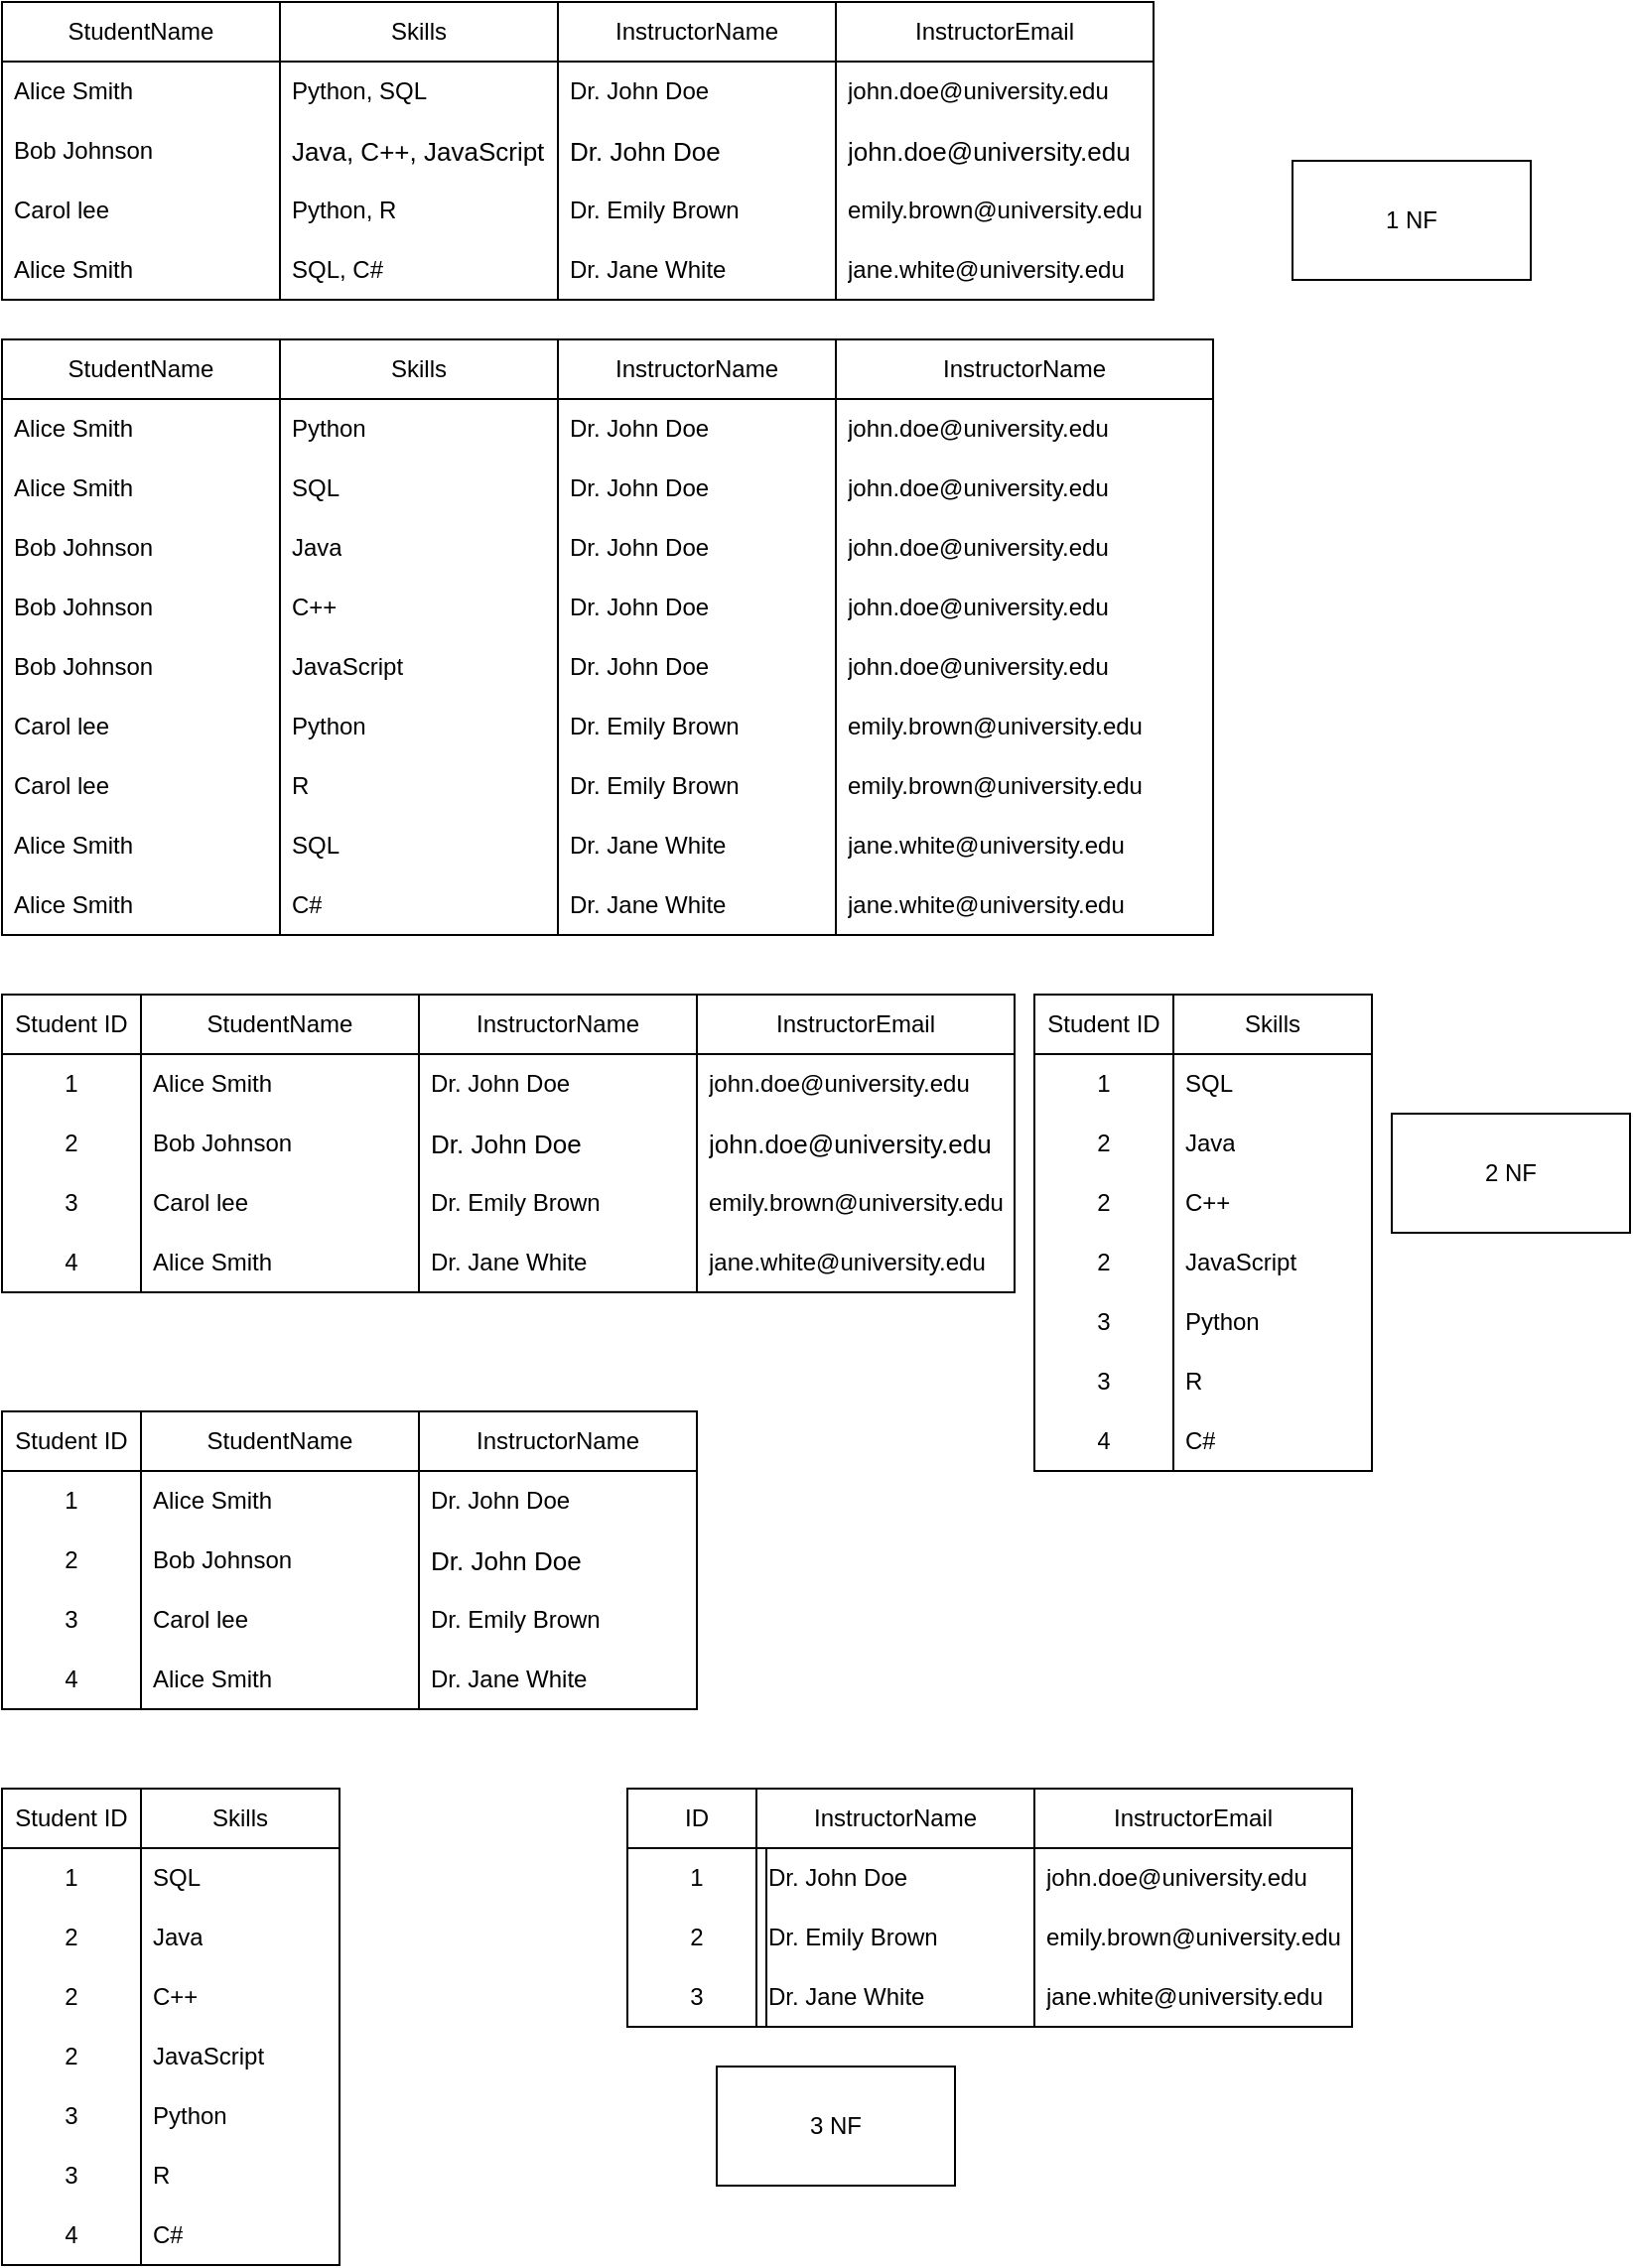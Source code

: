 <mxfile version="24.8.3">
  <diagram name="Halaman-1" id="iZ9vomtsNz8VRYTtoz-k">
    <mxGraphModel dx="1165" dy="675" grid="1" gridSize="10" guides="1" tooltips="1" connect="1" arrows="1" fold="1" page="1" pageScale="1" pageWidth="827" pageHeight="1169" math="0" shadow="0">
      <root>
        <mxCell id="0" />
        <mxCell id="1" parent="0" />
        <mxCell id="E6UdrVX9xNhmBA6wX-GN-4" value="StudentName" style="swimlane;fontStyle=0;childLayout=stackLayout;horizontal=1;startSize=30;horizontalStack=0;resizeParent=1;resizeParentMax=0;resizeLast=0;collapsible=1;marginBottom=0;whiteSpace=wrap;html=1;" parent="1" vertex="1">
          <mxGeometry width="140" height="150" as="geometry" />
        </mxCell>
        <mxCell id="E6UdrVX9xNhmBA6wX-GN-5" value="Alice Smith" style="text;strokeColor=none;fillColor=none;align=left;verticalAlign=middle;spacingLeft=4;spacingRight=4;overflow=hidden;points=[[0,0.5],[1,0.5]];portConstraint=eastwest;rotatable=0;whiteSpace=wrap;html=1;" parent="E6UdrVX9xNhmBA6wX-GN-4" vertex="1">
          <mxGeometry y="30" width="140" height="30" as="geometry" />
        </mxCell>
        <mxCell id="E6UdrVX9xNhmBA6wX-GN-6" value="Bob Johnson&amp;nbsp;" style="text;strokeColor=none;fillColor=none;align=left;verticalAlign=middle;spacingLeft=4;spacingRight=4;overflow=hidden;points=[[0,0.5],[1,0.5]];portConstraint=eastwest;rotatable=0;whiteSpace=wrap;html=1;" parent="E6UdrVX9xNhmBA6wX-GN-4" vertex="1">
          <mxGeometry y="60" width="140" height="30" as="geometry" />
        </mxCell>
        <mxCell id="E6UdrVX9xNhmBA6wX-GN-7" value="Carol lee" style="text;strokeColor=none;fillColor=none;align=left;verticalAlign=middle;spacingLeft=4;spacingRight=4;overflow=hidden;points=[[0,0.5],[1,0.5]];portConstraint=eastwest;rotatable=0;whiteSpace=wrap;html=1;" parent="E6UdrVX9xNhmBA6wX-GN-4" vertex="1">
          <mxGeometry y="90" width="140" height="30" as="geometry" />
        </mxCell>
        <mxCell id="E6UdrVX9xNhmBA6wX-GN-8" value="Alice Smith" style="text;strokeColor=none;fillColor=none;align=left;verticalAlign=middle;spacingLeft=4;spacingRight=4;overflow=hidden;points=[[0,0.5],[1,0.5]];portConstraint=eastwest;rotatable=0;whiteSpace=wrap;html=1;" parent="E6UdrVX9xNhmBA6wX-GN-4" vertex="1">
          <mxGeometry y="120" width="140" height="30" as="geometry" />
        </mxCell>
        <mxCell id="E6UdrVX9xNhmBA6wX-GN-9" value="Skills" style="swimlane;fontStyle=0;childLayout=stackLayout;horizontal=1;startSize=30;horizontalStack=0;resizeParent=1;resizeParentMax=0;resizeLast=0;collapsible=1;marginBottom=0;whiteSpace=wrap;html=1;" parent="1" vertex="1">
          <mxGeometry x="140" width="140" height="150" as="geometry" />
        </mxCell>
        <mxCell id="E6UdrVX9xNhmBA6wX-GN-10" value="Python, SQL" style="text;strokeColor=none;fillColor=none;align=left;verticalAlign=middle;spacingLeft=4;spacingRight=4;overflow=hidden;points=[[0,0.5],[1,0.5]];portConstraint=eastwest;rotatable=0;whiteSpace=wrap;html=1;" parent="E6UdrVX9xNhmBA6wX-GN-9" vertex="1">
          <mxGeometry y="30" width="140" height="30" as="geometry" />
        </mxCell>
        <mxCell id="E6UdrVX9xNhmBA6wX-GN-11" value="&lt;font face=&quot;Arial&quot;&gt;&lt;span style=&quot;font-size: 13px; white-space-collapse: preserve; background-color: rgb(255, 255, 255);&quot;&gt;Java, C++, JavaScript&lt;/span&gt;&lt;/font&gt;" style="text;strokeColor=none;fillColor=none;align=left;verticalAlign=middle;spacingLeft=4;spacingRight=4;overflow=hidden;points=[[0,0.5],[1,0.5]];portConstraint=eastwest;rotatable=0;whiteSpace=wrap;html=1;" parent="E6UdrVX9xNhmBA6wX-GN-9" vertex="1">
          <mxGeometry y="60" width="140" height="30" as="geometry" />
        </mxCell>
        <mxCell id="E6UdrVX9xNhmBA6wX-GN-12" value="Python, R" style="text;strokeColor=none;fillColor=none;align=left;verticalAlign=middle;spacingLeft=4;spacingRight=4;overflow=hidden;points=[[0,0.5],[1,0.5]];portConstraint=eastwest;rotatable=0;whiteSpace=wrap;html=1;" parent="E6UdrVX9xNhmBA6wX-GN-9" vertex="1">
          <mxGeometry y="90" width="140" height="30" as="geometry" />
        </mxCell>
        <mxCell id="E6UdrVX9xNhmBA6wX-GN-13" value="SQL, C#" style="text;strokeColor=none;fillColor=none;align=left;verticalAlign=middle;spacingLeft=4;spacingRight=4;overflow=hidden;points=[[0,0.5],[1,0.5]];portConstraint=eastwest;rotatable=0;whiteSpace=wrap;html=1;" parent="E6UdrVX9xNhmBA6wX-GN-9" vertex="1">
          <mxGeometry y="120" width="140" height="30" as="geometry" />
        </mxCell>
        <mxCell id="E6UdrVX9xNhmBA6wX-GN-14" value="InstructorName" style="swimlane;fontStyle=0;childLayout=stackLayout;horizontal=1;startSize=30;horizontalStack=0;resizeParent=1;resizeParentMax=0;resizeLast=0;collapsible=1;marginBottom=0;whiteSpace=wrap;html=1;" parent="1" vertex="1">
          <mxGeometry x="280" width="140" height="150" as="geometry" />
        </mxCell>
        <mxCell id="E6UdrVX9xNhmBA6wX-GN-15" value="Dr. John Doe" style="text;strokeColor=none;fillColor=none;align=left;verticalAlign=middle;spacingLeft=4;spacingRight=4;overflow=hidden;points=[[0,0.5],[1,0.5]];portConstraint=eastwest;rotatable=0;whiteSpace=wrap;html=1;" parent="E6UdrVX9xNhmBA6wX-GN-14" vertex="1">
          <mxGeometry y="30" width="140" height="30" as="geometry" />
        </mxCell>
        <mxCell id="E6UdrVX9xNhmBA6wX-GN-16" value="&lt;font face=&quot;Arial&quot;&gt;&lt;span style=&quot;font-size: 13px; white-space-collapse: preserve; background-color: rgb(255, 255, 255);&quot;&gt;Dr. John Doe&lt;/span&gt;&lt;/font&gt;" style="text;strokeColor=none;fillColor=none;align=left;verticalAlign=middle;spacingLeft=4;spacingRight=4;overflow=hidden;points=[[0,0.5],[1,0.5]];portConstraint=eastwest;rotatable=0;whiteSpace=wrap;html=1;" parent="E6UdrVX9xNhmBA6wX-GN-14" vertex="1">
          <mxGeometry y="60" width="140" height="30" as="geometry" />
        </mxCell>
        <mxCell id="E6UdrVX9xNhmBA6wX-GN-17" value="Dr. Emily Brown" style="text;strokeColor=none;fillColor=none;align=left;verticalAlign=middle;spacingLeft=4;spacingRight=4;overflow=hidden;points=[[0,0.5],[1,0.5]];portConstraint=eastwest;rotatable=0;whiteSpace=wrap;html=1;" parent="E6UdrVX9xNhmBA6wX-GN-14" vertex="1">
          <mxGeometry y="90" width="140" height="30" as="geometry" />
        </mxCell>
        <mxCell id="E6UdrVX9xNhmBA6wX-GN-18" value="Dr. Jane White" style="text;strokeColor=none;fillColor=none;align=left;verticalAlign=middle;spacingLeft=4;spacingRight=4;overflow=hidden;points=[[0,0.5],[1,0.5]];portConstraint=eastwest;rotatable=0;whiteSpace=wrap;html=1;" parent="E6UdrVX9xNhmBA6wX-GN-14" vertex="1">
          <mxGeometry y="120" width="140" height="30" as="geometry" />
        </mxCell>
        <mxCell id="E6UdrVX9xNhmBA6wX-GN-20" value="InstructorEmail" style="swimlane;fontStyle=0;childLayout=stackLayout;horizontal=1;startSize=30;horizontalStack=0;resizeParent=1;resizeParentMax=0;resizeLast=0;collapsible=1;marginBottom=0;whiteSpace=wrap;html=1;" parent="1" vertex="1">
          <mxGeometry x="420" width="160" height="150" as="geometry" />
        </mxCell>
        <mxCell id="E6UdrVX9xNhmBA6wX-GN-21" value="john.doe@university.edu" style="text;strokeColor=none;fillColor=none;align=left;verticalAlign=middle;spacingLeft=4;spacingRight=4;overflow=hidden;points=[[0,0.5],[1,0.5]];portConstraint=eastwest;rotatable=0;whiteSpace=wrap;html=1;" parent="E6UdrVX9xNhmBA6wX-GN-20" vertex="1">
          <mxGeometry y="30" width="160" height="30" as="geometry" />
        </mxCell>
        <mxCell id="E6UdrVX9xNhmBA6wX-GN-22" value="&lt;font face=&quot;Arial&quot;&gt;&lt;span style=&quot;font-size: 13px; white-space-collapse: preserve; background-color: rgb(255, 255, 255);&quot;&gt;john.doe@university.edu&lt;/span&gt;&lt;/font&gt;" style="text;strokeColor=none;fillColor=none;align=left;verticalAlign=middle;spacingLeft=4;spacingRight=4;overflow=hidden;points=[[0,0.5],[1,0.5]];portConstraint=eastwest;rotatable=0;whiteSpace=wrap;html=1;" parent="E6UdrVX9xNhmBA6wX-GN-20" vertex="1">
          <mxGeometry y="60" width="160" height="30" as="geometry" />
        </mxCell>
        <mxCell id="E6UdrVX9xNhmBA6wX-GN-23" value="emily.brown@university.edu" style="text;strokeColor=none;fillColor=none;align=left;verticalAlign=middle;spacingLeft=4;spacingRight=4;overflow=hidden;points=[[0,0.5],[1,0.5]];portConstraint=eastwest;rotatable=0;whiteSpace=wrap;html=1;" parent="E6UdrVX9xNhmBA6wX-GN-20" vertex="1">
          <mxGeometry y="90" width="160" height="30" as="geometry" />
        </mxCell>
        <mxCell id="E6UdrVX9xNhmBA6wX-GN-24" value="jane.white@university.edu" style="text;strokeColor=none;fillColor=none;align=left;verticalAlign=middle;spacingLeft=4;spacingRight=4;overflow=hidden;points=[[0,0.5],[1,0.5]];portConstraint=eastwest;rotatable=0;whiteSpace=wrap;html=1;" parent="E6UdrVX9xNhmBA6wX-GN-20" vertex="1">
          <mxGeometry y="120" width="160" height="30" as="geometry" />
        </mxCell>
        <mxCell id="E6UdrVX9xNhmBA6wX-GN-25" value="StudentName" style="swimlane;fontStyle=0;childLayout=stackLayout;horizontal=1;startSize=30;horizontalStack=0;resizeParent=1;resizeParentMax=0;resizeLast=0;collapsible=1;marginBottom=0;whiteSpace=wrap;html=1;" parent="1" vertex="1">
          <mxGeometry y="170" width="140" height="300" as="geometry" />
        </mxCell>
        <mxCell id="E6UdrVX9xNhmBA6wX-GN-26" value="Alice Smith" style="text;strokeColor=none;fillColor=none;align=left;verticalAlign=middle;spacingLeft=4;spacingRight=4;overflow=hidden;points=[[0,0.5],[1,0.5]];portConstraint=eastwest;rotatable=0;whiteSpace=wrap;html=1;" parent="E6UdrVX9xNhmBA6wX-GN-25" vertex="1">
          <mxGeometry y="30" width="140" height="30" as="geometry" />
        </mxCell>
        <mxCell id="E6UdrVX9xNhmBA6wX-GN-27" value="Alice Smith" style="text;strokeColor=none;fillColor=none;align=left;verticalAlign=middle;spacingLeft=4;spacingRight=4;overflow=hidden;points=[[0,0.5],[1,0.5]];portConstraint=eastwest;rotatable=0;whiteSpace=wrap;html=1;" parent="E6UdrVX9xNhmBA6wX-GN-25" vertex="1">
          <mxGeometry y="60" width="140" height="30" as="geometry" />
        </mxCell>
        <mxCell id="E6UdrVX9xNhmBA6wX-GN-28" value="Bob Johnson&amp;nbsp;" style="text;strokeColor=none;fillColor=none;align=left;verticalAlign=middle;spacingLeft=4;spacingRight=4;overflow=hidden;points=[[0,0.5],[1,0.5]];portConstraint=eastwest;rotatable=0;whiteSpace=wrap;html=1;" parent="E6UdrVX9xNhmBA6wX-GN-25" vertex="1">
          <mxGeometry y="90" width="140" height="30" as="geometry" />
        </mxCell>
        <mxCell id="E6UdrVX9xNhmBA6wX-GN-29" value="Bob Johnson&amp;nbsp;" style="text;strokeColor=none;fillColor=none;align=left;verticalAlign=middle;spacingLeft=4;spacingRight=4;overflow=hidden;points=[[0,0.5],[1,0.5]];portConstraint=eastwest;rotatable=0;whiteSpace=wrap;html=1;" parent="E6UdrVX9xNhmBA6wX-GN-25" vertex="1">
          <mxGeometry y="120" width="140" height="30" as="geometry" />
        </mxCell>
        <mxCell id="E6UdrVX9xNhmBA6wX-GN-48" value="Bob Johnson&amp;nbsp;" style="text;strokeColor=none;fillColor=none;align=left;verticalAlign=middle;spacingLeft=4;spacingRight=4;overflow=hidden;points=[[0,0.5],[1,0.5]];portConstraint=eastwest;rotatable=0;whiteSpace=wrap;html=1;" parent="E6UdrVX9xNhmBA6wX-GN-25" vertex="1">
          <mxGeometry y="150" width="140" height="30" as="geometry" />
        </mxCell>
        <mxCell id="E6UdrVX9xNhmBA6wX-GN-49" value="Carol lee" style="text;strokeColor=none;fillColor=none;align=left;verticalAlign=middle;spacingLeft=4;spacingRight=4;overflow=hidden;points=[[0,0.5],[1,0.5]];portConstraint=eastwest;rotatable=0;whiteSpace=wrap;html=1;" parent="E6UdrVX9xNhmBA6wX-GN-25" vertex="1">
          <mxGeometry y="180" width="140" height="30" as="geometry" />
        </mxCell>
        <mxCell id="E6UdrVX9xNhmBA6wX-GN-50" value="Carol lee" style="text;strokeColor=none;fillColor=none;align=left;verticalAlign=middle;spacingLeft=4;spacingRight=4;overflow=hidden;points=[[0,0.5],[1,0.5]];portConstraint=eastwest;rotatable=0;whiteSpace=wrap;html=1;" parent="E6UdrVX9xNhmBA6wX-GN-25" vertex="1">
          <mxGeometry y="210" width="140" height="30" as="geometry" />
        </mxCell>
        <mxCell id="E6UdrVX9xNhmBA6wX-GN-51" value="Alice Smith" style="text;strokeColor=none;fillColor=none;align=left;verticalAlign=middle;spacingLeft=4;spacingRight=4;overflow=hidden;points=[[0,0.5],[1,0.5]];portConstraint=eastwest;rotatable=0;whiteSpace=wrap;html=1;" parent="E6UdrVX9xNhmBA6wX-GN-25" vertex="1">
          <mxGeometry y="240" width="140" height="30" as="geometry" />
        </mxCell>
        <mxCell id="E6UdrVX9xNhmBA6wX-GN-52" value="Alice Smith" style="text;strokeColor=none;fillColor=none;align=left;verticalAlign=middle;spacingLeft=4;spacingRight=4;overflow=hidden;points=[[0,0.5],[1,0.5]];portConstraint=eastwest;rotatable=0;whiteSpace=wrap;html=1;" parent="E6UdrVX9xNhmBA6wX-GN-25" vertex="1">
          <mxGeometry y="270" width="140" height="30" as="geometry" />
        </mxCell>
        <mxCell id="E6UdrVX9xNhmBA6wX-GN-53" value="Skills" style="swimlane;fontStyle=0;childLayout=stackLayout;horizontal=1;startSize=30;horizontalStack=0;resizeParent=1;resizeParentMax=0;resizeLast=0;collapsible=1;marginBottom=0;whiteSpace=wrap;html=1;" parent="1" vertex="1">
          <mxGeometry x="140" y="170" width="140" height="300" as="geometry" />
        </mxCell>
        <mxCell id="E6UdrVX9xNhmBA6wX-GN-54" value="Python" style="text;strokeColor=none;fillColor=none;align=left;verticalAlign=middle;spacingLeft=4;spacingRight=4;overflow=hidden;points=[[0,0.5],[1,0.5]];portConstraint=eastwest;rotatable=0;whiteSpace=wrap;html=1;" parent="E6UdrVX9xNhmBA6wX-GN-53" vertex="1">
          <mxGeometry y="30" width="140" height="30" as="geometry" />
        </mxCell>
        <mxCell id="E6UdrVX9xNhmBA6wX-GN-55" value="SQL" style="text;strokeColor=none;fillColor=none;align=left;verticalAlign=middle;spacingLeft=4;spacingRight=4;overflow=hidden;points=[[0,0.5],[1,0.5]];portConstraint=eastwest;rotatable=0;whiteSpace=wrap;html=1;" parent="E6UdrVX9xNhmBA6wX-GN-53" vertex="1">
          <mxGeometry y="60" width="140" height="30" as="geometry" />
        </mxCell>
        <mxCell id="E6UdrVX9xNhmBA6wX-GN-56" value="Java" style="text;strokeColor=none;fillColor=none;align=left;verticalAlign=middle;spacingLeft=4;spacingRight=4;overflow=hidden;points=[[0,0.5],[1,0.5]];portConstraint=eastwest;rotatable=0;whiteSpace=wrap;html=1;" parent="E6UdrVX9xNhmBA6wX-GN-53" vertex="1">
          <mxGeometry y="90" width="140" height="30" as="geometry" />
        </mxCell>
        <mxCell id="E6UdrVX9xNhmBA6wX-GN-57" value="C++" style="text;strokeColor=none;fillColor=none;align=left;verticalAlign=middle;spacingLeft=4;spacingRight=4;overflow=hidden;points=[[0,0.5],[1,0.5]];portConstraint=eastwest;rotatable=0;whiteSpace=wrap;html=1;" parent="E6UdrVX9xNhmBA6wX-GN-53" vertex="1">
          <mxGeometry y="120" width="140" height="30" as="geometry" />
        </mxCell>
        <mxCell id="E6UdrVX9xNhmBA6wX-GN-58" value="JavaScript" style="text;strokeColor=none;fillColor=none;align=left;verticalAlign=middle;spacingLeft=4;spacingRight=4;overflow=hidden;points=[[0,0.5],[1,0.5]];portConstraint=eastwest;rotatable=0;whiteSpace=wrap;html=1;" parent="E6UdrVX9xNhmBA6wX-GN-53" vertex="1">
          <mxGeometry y="150" width="140" height="30" as="geometry" />
        </mxCell>
        <mxCell id="E6UdrVX9xNhmBA6wX-GN-59" value="Python" style="text;strokeColor=none;fillColor=none;align=left;verticalAlign=middle;spacingLeft=4;spacingRight=4;overflow=hidden;points=[[0,0.5],[1,0.5]];portConstraint=eastwest;rotatable=0;whiteSpace=wrap;html=1;" parent="E6UdrVX9xNhmBA6wX-GN-53" vertex="1">
          <mxGeometry y="180" width="140" height="30" as="geometry" />
        </mxCell>
        <mxCell id="E6UdrVX9xNhmBA6wX-GN-60" value="R" style="text;strokeColor=none;fillColor=none;align=left;verticalAlign=middle;spacingLeft=4;spacingRight=4;overflow=hidden;points=[[0,0.5],[1,0.5]];portConstraint=eastwest;rotatable=0;whiteSpace=wrap;html=1;" parent="E6UdrVX9xNhmBA6wX-GN-53" vertex="1">
          <mxGeometry y="210" width="140" height="30" as="geometry" />
        </mxCell>
        <mxCell id="E6UdrVX9xNhmBA6wX-GN-61" value="SQL" style="text;strokeColor=none;fillColor=none;align=left;verticalAlign=middle;spacingLeft=4;spacingRight=4;overflow=hidden;points=[[0,0.5],[1,0.5]];portConstraint=eastwest;rotatable=0;whiteSpace=wrap;html=1;" parent="E6UdrVX9xNhmBA6wX-GN-53" vertex="1">
          <mxGeometry y="240" width="140" height="30" as="geometry" />
        </mxCell>
        <mxCell id="E6UdrVX9xNhmBA6wX-GN-62" value="C#" style="text;strokeColor=none;fillColor=none;align=left;verticalAlign=middle;spacingLeft=4;spacingRight=4;overflow=hidden;points=[[0,0.5],[1,0.5]];portConstraint=eastwest;rotatable=0;whiteSpace=wrap;html=1;" parent="E6UdrVX9xNhmBA6wX-GN-53" vertex="1">
          <mxGeometry y="270" width="140" height="30" as="geometry" />
        </mxCell>
        <mxCell id="E6UdrVX9xNhmBA6wX-GN-63" value="InstructorName" style="swimlane;fontStyle=0;childLayout=stackLayout;horizontal=1;startSize=30;horizontalStack=0;resizeParent=1;resizeParentMax=0;resizeLast=0;collapsible=1;marginBottom=0;whiteSpace=wrap;html=1;" parent="1" vertex="1">
          <mxGeometry x="280" y="170" width="140" height="300" as="geometry" />
        </mxCell>
        <mxCell id="E6UdrVX9xNhmBA6wX-GN-64" value="Dr. John Doe" style="text;strokeColor=none;fillColor=none;align=left;verticalAlign=middle;spacingLeft=4;spacingRight=4;overflow=hidden;points=[[0,0.5],[1,0.5]];portConstraint=eastwest;rotatable=0;whiteSpace=wrap;html=1;" parent="E6UdrVX9xNhmBA6wX-GN-63" vertex="1">
          <mxGeometry y="30" width="140" height="30" as="geometry" />
        </mxCell>
        <mxCell id="E6UdrVX9xNhmBA6wX-GN-65" value="Dr. John Doe" style="text;strokeColor=none;fillColor=none;align=left;verticalAlign=middle;spacingLeft=4;spacingRight=4;overflow=hidden;points=[[0,0.5],[1,0.5]];portConstraint=eastwest;rotatable=0;whiteSpace=wrap;html=1;" parent="E6UdrVX9xNhmBA6wX-GN-63" vertex="1">
          <mxGeometry y="60" width="140" height="30" as="geometry" />
        </mxCell>
        <mxCell id="E6UdrVX9xNhmBA6wX-GN-66" value="Dr. John Doe" style="text;strokeColor=none;fillColor=none;align=left;verticalAlign=middle;spacingLeft=4;spacingRight=4;overflow=hidden;points=[[0,0.5],[1,0.5]];portConstraint=eastwest;rotatable=0;whiteSpace=wrap;html=1;" parent="E6UdrVX9xNhmBA6wX-GN-63" vertex="1">
          <mxGeometry y="90" width="140" height="30" as="geometry" />
        </mxCell>
        <mxCell id="E6UdrVX9xNhmBA6wX-GN-67" value="Dr. John Doe" style="text;strokeColor=none;fillColor=none;align=left;verticalAlign=middle;spacingLeft=4;spacingRight=4;overflow=hidden;points=[[0,0.5],[1,0.5]];portConstraint=eastwest;rotatable=0;whiteSpace=wrap;html=1;" parent="E6UdrVX9xNhmBA6wX-GN-63" vertex="1">
          <mxGeometry y="120" width="140" height="30" as="geometry" />
        </mxCell>
        <mxCell id="E6UdrVX9xNhmBA6wX-GN-68" value="Dr. John Doe" style="text;strokeColor=none;fillColor=none;align=left;verticalAlign=middle;spacingLeft=4;spacingRight=4;overflow=hidden;points=[[0,0.5],[1,0.5]];portConstraint=eastwest;rotatable=0;whiteSpace=wrap;html=1;" parent="E6UdrVX9xNhmBA6wX-GN-63" vertex="1">
          <mxGeometry y="150" width="140" height="30" as="geometry" />
        </mxCell>
        <mxCell id="E6UdrVX9xNhmBA6wX-GN-69" value="Dr. Emily Brown" style="text;strokeColor=none;fillColor=none;align=left;verticalAlign=middle;spacingLeft=4;spacingRight=4;overflow=hidden;points=[[0,0.5],[1,0.5]];portConstraint=eastwest;rotatable=0;whiteSpace=wrap;html=1;" parent="E6UdrVX9xNhmBA6wX-GN-63" vertex="1">
          <mxGeometry y="180" width="140" height="30" as="geometry" />
        </mxCell>
        <mxCell id="E6UdrVX9xNhmBA6wX-GN-70" value="Dr. Emily Brown" style="text;strokeColor=none;fillColor=none;align=left;verticalAlign=middle;spacingLeft=4;spacingRight=4;overflow=hidden;points=[[0,0.5],[1,0.5]];portConstraint=eastwest;rotatable=0;whiteSpace=wrap;html=1;" parent="E6UdrVX9xNhmBA6wX-GN-63" vertex="1">
          <mxGeometry y="210" width="140" height="30" as="geometry" />
        </mxCell>
        <mxCell id="E6UdrVX9xNhmBA6wX-GN-71" value="Dr. Jane White" style="text;strokeColor=none;fillColor=none;align=left;verticalAlign=middle;spacingLeft=4;spacingRight=4;overflow=hidden;points=[[0,0.5],[1,0.5]];portConstraint=eastwest;rotatable=0;whiteSpace=wrap;html=1;" parent="E6UdrVX9xNhmBA6wX-GN-63" vertex="1">
          <mxGeometry y="240" width="140" height="30" as="geometry" />
        </mxCell>
        <mxCell id="E6UdrVX9xNhmBA6wX-GN-72" value="Dr. Jane White" style="text;strokeColor=none;fillColor=none;align=left;verticalAlign=middle;spacingLeft=4;spacingRight=4;overflow=hidden;points=[[0,0.5],[1,0.5]];portConstraint=eastwest;rotatable=0;whiteSpace=wrap;html=1;" parent="E6UdrVX9xNhmBA6wX-GN-63" vertex="1">
          <mxGeometry y="270" width="140" height="30" as="geometry" />
        </mxCell>
        <mxCell id="E6UdrVX9xNhmBA6wX-GN-73" value="InstructorName" style="swimlane;fontStyle=0;childLayout=stackLayout;horizontal=1;startSize=30;horizontalStack=0;resizeParent=1;resizeParentMax=0;resizeLast=0;collapsible=1;marginBottom=0;whiteSpace=wrap;html=1;" parent="1" vertex="1">
          <mxGeometry x="420" y="170" width="190" height="300" as="geometry" />
        </mxCell>
        <mxCell id="E6UdrVX9xNhmBA6wX-GN-74" value="john.doe@university.edu" style="text;strokeColor=none;fillColor=none;align=left;verticalAlign=middle;spacingLeft=4;spacingRight=4;overflow=hidden;points=[[0,0.5],[1,0.5]];portConstraint=eastwest;rotatable=0;whiteSpace=wrap;html=1;" parent="E6UdrVX9xNhmBA6wX-GN-73" vertex="1">
          <mxGeometry y="30" width="190" height="30" as="geometry" />
        </mxCell>
        <mxCell id="E6UdrVX9xNhmBA6wX-GN-75" value="john.doe@university.edu" style="text;strokeColor=none;fillColor=none;align=left;verticalAlign=middle;spacingLeft=4;spacingRight=4;overflow=hidden;points=[[0,0.5],[1,0.5]];portConstraint=eastwest;rotatable=0;whiteSpace=wrap;html=1;" parent="E6UdrVX9xNhmBA6wX-GN-73" vertex="1">
          <mxGeometry y="60" width="190" height="30" as="geometry" />
        </mxCell>
        <mxCell id="E6UdrVX9xNhmBA6wX-GN-76" value="john.doe@university.edu" style="text;strokeColor=none;fillColor=none;align=left;verticalAlign=middle;spacingLeft=4;spacingRight=4;overflow=hidden;points=[[0,0.5],[1,0.5]];portConstraint=eastwest;rotatable=0;whiteSpace=wrap;html=1;" parent="E6UdrVX9xNhmBA6wX-GN-73" vertex="1">
          <mxGeometry y="90" width="190" height="30" as="geometry" />
        </mxCell>
        <mxCell id="E6UdrVX9xNhmBA6wX-GN-77" value="john.doe@university.edu" style="text;strokeColor=none;fillColor=none;align=left;verticalAlign=middle;spacingLeft=4;spacingRight=4;overflow=hidden;points=[[0,0.5],[1,0.5]];portConstraint=eastwest;rotatable=0;whiteSpace=wrap;html=1;" parent="E6UdrVX9xNhmBA6wX-GN-73" vertex="1">
          <mxGeometry y="120" width="190" height="30" as="geometry" />
        </mxCell>
        <mxCell id="E6UdrVX9xNhmBA6wX-GN-78" value="john.doe@university.edu" style="text;strokeColor=none;fillColor=none;align=left;verticalAlign=middle;spacingLeft=4;spacingRight=4;overflow=hidden;points=[[0,0.5],[1,0.5]];portConstraint=eastwest;rotatable=0;whiteSpace=wrap;html=1;" parent="E6UdrVX9xNhmBA6wX-GN-73" vertex="1">
          <mxGeometry y="150" width="190" height="30" as="geometry" />
        </mxCell>
        <mxCell id="E6UdrVX9xNhmBA6wX-GN-79" value="emily.brown@university.edu" style="text;strokeColor=none;fillColor=none;align=left;verticalAlign=middle;spacingLeft=4;spacingRight=4;overflow=hidden;points=[[0,0.5],[1,0.5]];portConstraint=eastwest;rotatable=0;whiteSpace=wrap;html=1;" parent="E6UdrVX9xNhmBA6wX-GN-73" vertex="1">
          <mxGeometry y="180" width="190" height="30" as="geometry" />
        </mxCell>
        <mxCell id="E6UdrVX9xNhmBA6wX-GN-80" value="emily.brown@university.edu" style="text;strokeColor=none;fillColor=none;align=left;verticalAlign=middle;spacingLeft=4;spacingRight=4;overflow=hidden;points=[[0,0.5],[1,0.5]];portConstraint=eastwest;rotatable=0;whiteSpace=wrap;html=1;" parent="E6UdrVX9xNhmBA6wX-GN-73" vertex="1">
          <mxGeometry y="210" width="190" height="30" as="geometry" />
        </mxCell>
        <mxCell id="E6UdrVX9xNhmBA6wX-GN-81" value="jane.white@university.edu" style="text;strokeColor=none;fillColor=none;align=left;verticalAlign=middle;spacingLeft=4;spacingRight=4;overflow=hidden;points=[[0,0.5],[1,0.5]];portConstraint=eastwest;rotatable=0;whiteSpace=wrap;html=1;" parent="E6UdrVX9xNhmBA6wX-GN-73" vertex="1">
          <mxGeometry y="240" width="190" height="30" as="geometry" />
        </mxCell>
        <mxCell id="E6UdrVX9xNhmBA6wX-GN-82" value="jane.white@university.edu" style="text;strokeColor=none;fillColor=none;align=left;verticalAlign=middle;spacingLeft=4;spacingRight=4;overflow=hidden;points=[[0,0.5],[1,0.5]];portConstraint=eastwest;rotatable=0;whiteSpace=wrap;html=1;" parent="E6UdrVX9xNhmBA6wX-GN-73" vertex="1">
          <mxGeometry y="270" width="190" height="30" as="geometry" />
        </mxCell>
        <mxCell id="e4oyMu10iMDgvjX6D0u8-1" value="Student ID" style="swimlane;fontStyle=0;childLayout=stackLayout;horizontal=1;startSize=30;horizontalStack=0;resizeParent=1;resizeParentMax=0;resizeLast=0;collapsible=1;marginBottom=0;whiteSpace=wrap;html=1;" vertex="1" parent="1">
          <mxGeometry y="500" width="70" height="150" as="geometry" />
        </mxCell>
        <mxCell id="e4oyMu10iMDgvjX6D0u8-2" value="1" style="text;strokeColor=none;fillColor=none;align=center;verticalAlign=middle;spacingLeft=4;spacingRight=4;overflow=hidden;points=[[0,0.5],[1,0.5]];portConstraint=eastwest;rotatable=0;whiteSpace=wrap;html=1;" vertex="1" parent="e4oyMu10iMDgvjX6D0u8-1">
          <mxGeometry y="30" width="70" height="30" as="geometry" />
        </mxCell>
        <mxCell id="e4oyMu10iMDgvjX6D0u8-3" value="2" style="text;strokeColor=none;fillColor=none;align=center;verticalAlign=middle;spacingLeft=4;spacingRight=4;overflow=hidden;points=[[0,0.5],[1,0.5]];portConstraint=eastwest;rotatable=0;whiteSpace=wrap;html=1;" vertex="1" parent="e4oyMu10iMDgvjX6D0u8-1">
          <mxGeometry y="60" width="70" height="30" as="geometry" />
        </mxCell>
        <mxCell id="e4oyMu10iMDgvjX6D0u8-4" value="3" style="text;strokeColor=none;fillColor=none;align=center;verticalAlign=middle;spacingLeft=4;spacingRight=4;overflow=hidden;points=[[0,0.5],[1,0.5]];portConstraint=eastwest;rotatable=0;whiteSpace=wrap;html=1;" vertex="1" parent="e4oyMu10iMDgvjX6D0u8-1">
          <mxGeometry y="90" width="70" height="30" as="geometry" />
        </mxCell>
        <mxCell id="e4oyMu10iMDgvjX6D0u8-6" value="4" style="text;strokeColor=none;fillColor=none;align=center;verticalAlign=middle;spacingLeft=4;spacingRight=4;overflow=hidden;points=[[0,0.5],[1,0.5]];portConstraint=eastwest;rotatable=0;whiteSpace=wrap;html=1;" vertex="1" parent="e4oyMu10iMDgvjX6D0u8-1">
          <mxGeometry y="120" width="70" height="30" as="geometry" />
        </mxCell>
        <mxCell id="e4oyMu10iMDgvjX6D0u8-8" value="StudentName" style="swimlane;fontStyle=0;childLayout=stackLayout;horizontal=1;startSize=30;horizontalStack=0;resizeParent=1;resizeParentMax=0;resizeLast=0;collapsible=1;marginBottom=0;whiteSpace=wrap;html=1;" vertex="1" parent="1">
          <mxGeometry x="70" y="500" width="140" height="150" as="geometry" />
        </mxCell>
        <mxCell id="e4oyMu10iMDgvjX6D0u8-9" value="Alice Smith" style="text;strokeColor=none;fillColor=none;align=left;verticalAlign=middle;spacingLeft=4;spacingRight=4;overflow=hidden;points=[[0,0.5],[1,0.5]];portConstraint=eastwest;rotatable=0;whiteSpace=wrap;html=1;" vertex="1" parent="e4oyMu10iMDgvjX6D0u8-8">
          <mxGeometry y="30" width="140" height="30" as="geometry" />
        </mxCell>
        <mxCell id="e4oyMu10iMDgvjX6D0u8-10" value="Bob Johnson&amp;nbsp;" style="text;strokeColor=none;fillColor=none;align=left;verticalAlign=middle;spacingLeft=4;spacingRight=4;overflow=hidden;points=[[0,0.5],[1,0.5]];portConstraint=eastwest;rotatable=0;whiteSpace=wrap;html=1;" vertex="1" parent="e4oyMu10iMDgvjX6D0u8-8">
          <mxGeometry y="60" width="140" height="30" as="geometry" />
        </mxCell>
        <mxCell id="e4oyMu10iMDgvjX6D0u8-11" value="Carol lee" style="text;strokeColor=none;fillColor=none;align=left;verticalAlign=middle;spacingLeft=4;spacingRight=4;overflow=hidden;points=[[0,0.5],[1,0.5]];portConstraint=eastwest;rotatable=0;whiteSpace=wrap;html=1;" vertex="1" parent="e4oyMu10iMDgvjX6D0u8-8">
          <mxGeometry y="90" width="140" height="30" as="geometry" />
        </mxCell>
        <mxCell id="e4oyMu10iMDgvjX6D0u8-12" value="Alice Smith" style="text;strokeColor=none;fillColor=none;align=left;verticalAlign=middle;spacingLeft=4;spacingRight=4;overflow=hidden;points=[[0,0.5],[1,0.5]];portConstraint=eastwest;rotatable=0;whiteSpace=wrap;html=1;" vertex="1" parent="e4oyMu10iMDgvjX6D0u8-8">
          <mxGeometry y="120" width="140" height="30" as="geometry" />
        </mxCell>
        <mxCell id="e4oyMu10iMDgvjX6D0u8-13" value="InstructorName" style="swimlane;fontStyle=0;childLayout=stackLayout;horizontal=1;startSize=30;horizontalStack=0;resizeParent=1;resizeParentMax=0;resizeLast=0;collapsible=1;marginBottom=0;whiteSpace=wrap;html=1;" vertex="1" parent="1">
          <mxGeometry x="210" y="500" width="140" height="150" as="geometry" />
        </mxCell>
        <mxCell id="e4oyMu10iMDgvjX6D0u8-14" value="Dr. John Doe" style="text;strokeColor=none;fillColor=none;align=left;verticalAlign=middle;spacingLeft=4;spacingRight=4;overflow=hidden;points=[[0,0.5],[1,0.5]];portConstraint=eastwest;rotatable=0;whiteSpace=wrap;html=1;" vertex="1" parent="e4oyMu10iMDgvjX6D0u8-13">
          <mxGeometry y="30" width="140" height="30" as="geometry" />
        </mxCell>
        <mxCell id="e4oyMu10iMDgvjX6D0u8-15" value="&lt;font face=&quot;Arial&quot;&gt;&lt;span style=&quot;font-size: 13px; white-space-collapse: preserve; background-color: rgb(255, 255, 255);&quot;&gt;Dr. John Doe&lt;/span&gt;&lt;/font&gt;" style="text;strokeColor=none;fillColor=none;align=left;verticalAlign=middle;spacingLeft=4;spacingRight=4;overflow=hidden;points=[[0,0.5],[1,0.5]];portConstraint=eastwest;rotatable=0;whiteSpace=wrap;html=1;" vertex="1" parent="e4oyMu10iMDgvjX6D0u8-13">
          <mxGeometry y="60" width="140" height="30" as="geometry" />
        </mxCell>
        <mxCell id="e4oyMu10iMDgvjX6D0u8-16" value="Dr. Emily Brown" style="text;strokeColor=none;fillColor=none;align=left;verticalAlign=middle;spacingLeft=4;spacingRight=4;overflow=hidden;points=[[0,0.5],[1,0.5]];portConstraint=eastwest;rotatable=0;whiteSpace=wrap;html=1;" vertex="1" parent="e4oyMu10iMDgvjX6D0u8-13">
          <mxGeometry y="90" width="140" height="30" as="geometry" />
        </mxCell>
        <mxCell id="e4oyMu10iMDgvjX6D0u8-17" value="Dr. Jane White" style="text;strokeColor=none;fillColor=none;align=left;verticalAlign=middle;spacingLeft=4;spacingRight=4;overflow=hidden;points=[[0,0.5],[1,0.5]];portConstraint=eastwest;rotatable=0;whiteSpace=wrap;html=1;" vertex="1" parent="e4oyMu10iMDgvjX6D0u8-13">
          <mxGeometry y="120" width="140" height="30" as="geometry" />
        </mxCell>
        <mxCell id="e4oyMu10iMDgvjX6D0u8-18" value="InstructorEmail" style="swimlane;fontStyle=0;childLayout=stackLayout;horizontal=1;startSize=30;horizontalStack=0;resizeParent=1;resizeParentMax=0;resizeLast=0;collapsible=1;marginBottom=0;whiteSpace=wrap;html=1;" vertex="1" parent="1">
          <mxGeometry x="350" y="500" width="160" height="150" as="geometry" />
        </mxCell>
        <mxCell id="e4oyMu10iMDgvjX6D0u8-19" value="john.doe@university.edu" style="text;strokeColor=none;fillColor=none;align=left;verticalAlign=middle;spacingLeft=4;spacingRight=4;overflow=hidden;points=[[0,0.5],[1,0.5]];portConstraint=eastwest;rotatable=0;whiteSpace=wrap;html=1;" vertex="1" parent="e4oyMu10iMDgvjX6D0u8-18">
          <mxGeometry y="30" width="160" height="30" as="geometry" />
        </mxCell>
        <mxCell id="e4oyMu10iMDgvjX6D0u8-20" value="&lt;font face=&quot;Arial&quot;&gt;&lt;span style=&quot;font-size: 13px; white-space-collapse: preserve; background-color: rgb(255, 255, 255);&quot;&gt;john.doe@university.edu&lt;/span&gt;&lt;/font&gt;" style="text;strokeColor=none;fillColor=none;align=left;verticalAlign=middle;spacingLeft=4;spacingRight=4;overflow=hidden;points=[[0,0.5],[1,0.5]];portConstraint=eastwest;rotatable=0;whiteSpace=wrap;html=1;" vertex="1" parent="e4oyMu10iMDgvjX6D0u8-18">
          <mxGeometry y="60" width="160" height="30" as="geometry" />
        </mxCell>
        <mxCell id="e4oyMu10iMDgvjX6D0u8-21" value="emily.brown@university.edu" style="text;strokeColor=none;fillColor=none;align=left;verticalAlign=middle;spacingLeft=4;spacingRight=4;overflow=hidden;points=[[0,0.5],[1,0.5]];portConstraint=eastwest;rotatable=0;whiteSpace=wrap;html=1;" vertex="1" parent="e4oyMu10iMDgvjX6D0u8-18">
          <mxGeometry y="90" width="160" height="30" as="geometry" />
        </mxCell>
        <mxCell id="e4oyMu10iMDgvjX6D0u8-22" value="jane.white@university.edu" style="text;strokeColor=none;fillColor=none;align=left;verticalAlign=middle;spacingLeft=4;spacingRight=4;overflow=hidden;points=[[0,0.5],[1,0.5]];portConstraint=eastwest;rotatable=0;whiteSpace=wrap;html=1;" vertex="1" parent="e4oyMu10iMDgvjX6D0u8-18">
          <mxGeometry y="120" width="160" height="30" as="geometry" />
        </mxCell>
        <mxCell id="e4oyMu10iMDgvjX6D0u8-23" value="Student ID" style="swimlane;fontStyle=0;childLayout=stackLayout;horizontal=1;startSize=30;horizontalStack=0;resizeParent=1;resizeParentMax=0;resizeLast=0;collapsible=1;marginBottom=0;whiteSpace=wrap;html=1;" vertex="1" parent="1">
          <mxGeometry x="520" y="500" width="70" height="240" as="geometry" />
        </mxCell>
        <mxCell id="e4oyMu10iMDgvjX6D0u8-25" value="1" style="text;strokeColor=none;fillColor=none;align=center;verticalAlign=middle;spacingLeft=4;spacingRight=4;overflow=hidden;points=[[0,0.5],[1,0.5]];portConstraint=eastwest;rotatable=0;whiteSpace=wrap;html=1;" vertex="1" parent="e4oyMu10iMDgvjX6D0u8-23">
          <mxGeometry y="30" width="70" height="30" as="geometry" />
        </mxCell>
        <mxCell id="e4oyMu10iMDgvjX6D0u8-26" value="2" style="text;strokeColor=none;fillColor=none;align=center;verticalAlign=middle;spacingLeft=4;spacingRight=4;overflow=hidden;points=[[0,0.5],[1,0.5]];portConstraint=eastwest;rotatable=0;whiteSpace=wrap;html=1;" vertex="1" parent="e4oyMu10iMDgvjX6D0u8-23">
          <mxGeometry y="60" width="70" height="30" as="geometry" />
        </mxCell>
        <mxCell id="e4oyMu10iMDgvjX6D0u8-27" value="2" style="text;strokeColor=none;fillColor=none;align=center;verticalAlign=middle;spacingLeft=4;spacingRight=4;overflow=hidden;points=[[0,0.5],[1,0.5]];portConstraint=eastwest;rotatable=0;whiteSpace=wrap;html=1;" vertex="1" parent="e4oyMu10iMDgvjX6D0u8-23">
          <mxGeometry y="90" width="70" height="30" as="geometry" />
        </mxCell>
        <mxCell id="e4oyMu10iMDgvjX6D0u8-28" value="2" style="text;strokeColor=none;fillColor=none;align=center;verticalAlign=middle;spacingLeft=4;spacingRight=4;overflow=hidden;points=[[0,0.5],[1,0.5]];portConstraint=eastwest;rotatable=0;whiteSpace=wrap;html=1;" vertex="1" parent="e4oyMu10iMDgvjX6D0u8-23">
          <mxGeometry y="120" width="70" height="30" as="geometry" />
        </mxCell>
        <mxCell id="e4oyMu10iMDgvjX6D0u8-29" value="3" style="text;strokeColor=none;fillColor=none;align=center;verticalAlign=middle;spacingLeft=4;spacingRight=4;overflow=hidden;points=[[0,0.5],[1,0.5]];portConstraint=eastwest;rotatable=0;whiteSpace=wrap;html=1;" vertex="1" parent="e4oyMu10iMDgvjX6D0u8-23">
          <mxGeometry y="150" width="70" height="30" as="geometry" />
        </mxCell>
        <mxCell id="e4oyMu10iMDgvjX6D0u8-30" value="3" style="text;strokeColor=none;fillColor=none;align=center;verticalAlign=middle;spacingLeft=4;spacingRight=4;overflow=hidden;points=[[0,0.5],[1,0.5]];portConstraint=eastwest;rotatable=0;whiteSpace=wrap;html=1;" vertex="1" parent="e4oyMu10iMDgvjX6D0u8-23">
          <mxGeometry y="180" width="70" height="30" as="geometry" />
        </mxCell>
        <mxCell id="e4oyMu10iMDgvjX6D0u8-31" value="4" style="text;strokeColor=none;fillColor=none;align=center;verticalAlign=middle;spacingLeft=4;spacingRight=4;overflow=hidden;points=[[0,0.5],[1,0.5]];portConstraint=eastwest;rotatable=0;whiteSpace=wrap;html=1;" vertex="1" parent="e4oyMu10iMDgvjX6D0u8-23">
          <mxGeometry y="210" width="70" height="30" as="geometry" />
        </mxCell>
        <mxCell id="e4oyMu10iMDgvjX6D0u8-32" value="Skills" style="swimlane;fontStyle=0;childLayout=stackLayout;horizontal=1;startSize=30;horizontalStack=0;resizeParent=1;resizeParentMax=0;resizeLast=0;collapsible=1;marginBottom=0;whiteSpace=wrap;html=1;" vertex="1" parent="1">
          <mxGeometry x="590" y="500" width="100" height="240" as="geometry" />
        </mxCell>
        <mxCell id="e4oyMu10iMDgvjX6D0u8-34" value="SQL" style="text;strokeColor=none;fillColor=none;align=left;verticalAlign=middle;spacingLeft=4;spacingRight=4;overflow=hidden;points=[[0,0.5],[1,0.5]];portConstraint=eastwest;rotatable=0;whiteSpace=wrap;html=1;" vertex="1" parent="e4oyMu10iMDgvjX6D0u8-32">
          <mxGeometry y="30" width="100" height="30" as="geometry" />
        </mxCell>
        <mxCell id="e4oyMu10iMDgvjX6D0u8-35" value="Java" style="text;strokeColor=none;fillColor=none;align=left;verticalAlign=middle;spacingLeft=4;spacingRight=4;overflow=hidden;points=[[0,0.5],[1,0.5]];portConstraint=eastwest;rotatable=0;whiteSpace=wrap;html=1;" vertex="1" parent="e4oyMu10iMDgvjX6D0u8-32">
          <mxGeometry y="60" width="100" height="30" as="geometry" />
        </mxCell>
        <mxCell id="e4oyMu10iMDgvjX6D0u8-36" value="C++" style="text;strokeColor=none;fillColor=none;align=left;verticalAlign=middle;spacingLeft=4;spacingRight=4;overflow=hidden;points=[[0,0.5],[1,0.5]];portConstraint=eastwest;rotatable=0;whiteSpace=wrap;html=1;" vertex="1" parent="e4oyMu10iMDgvjX6D0u8-32">
          <mxGeometry y="90" width="100" height="30" as="geometry" />
        </mxCell>
        <mxCell id="e4oyMu10iMDgvjX6D0u8-37" value="JavaScript" style="text;strokeColor=none;fillColor=none;align=left;verticalAlign=middle;spacingLeft=4;spacingRight=4;overflow=hidden;points=[[0,0.5],[1,0.5]];portConstraint=eastwest;rotatable=0;whiteSpace=wrap;html=1;" vertex="1" parent="e4oyMu10iMDgvjX6D0u8-32">
          <mxGeometry y="120" width="100" height="30" as="geometry" />
        </mxCell>
        <mxCell id="e4oyMu10iMDgvjX6D0u8-38" value="Python" style="text;strokeColor=none;fillColor=none;align=left;verticalAlign=middle;spacingLeft=4;spacingRight=4;overflow=hidden;points=[[0,0.5],[1,0.5]];portConstraint=eastwest;rotatable=0;whiteSpace=wrap;html=1;" vertex="1" parent="e4oyMu10iMDgvjX6D0u8-32">
          <mxGeometry y="150" width="100" height="30" as="geometry" />
        </mxCell>
        <mxCell id="e4oyMu10iMDgvjX6D0u8-39" value="R" style="text;strokeColor=none;fillColor=none;align=left;verticalAlign=middle;spacingLeft=4;spacingRight=4;overflow=hidden;points=[[0,0.5],[1,0.5]];portConstraint=eastwest;rotatable=0;whiteSpace=wrap;html=1;" vertex="1" parent="e4oyMu10iMDgvjX6D0u8-32">
          <mxGeometry y="180" width="100" height="30" as="geometry" />
        </mxCell>
        <mxCell id="e4oyMu10iMDgvjX6D0u8-41" value="C#" style="text;strokeColor=none;fillColor=none;align=left;verticalAlign=middle;spacingLeft=4;spacingRight=4;overflow=hidden;points=[[0,0.5],[1,0.5]];portConstraint=eastwest;rotatable=0;whiteSpace=wrap;html=1;" vertex="1" parent="e4oyMu10iMDgvjX6D0u8-32">
          <mxGeometry y="210" width="100" height="30" as="geometry" />
        </mxCell>
        <mxCell id="e4oyMu10iMDgvjX6D0u8-43" value="Student ID" style="swimlane;fontStyle=0;childLayout=stackLayout;horizontal=1;startSize=30;horizontalStack=0;resizeParent=1;resizeParentMax=0;resizeLast=0;collapsible=1;marginBottom=0;whiteSpace=wrap;html=1;" vertex="1" parent="1">
          <mxGeometry y="710" width="70" height="150" as="geometry" />
        </mxCell>
        <mxCell id="e4oyMu10iMDgvjX6D0u8-44" value="1" style="text;strokeColor=none;fillColor=none;align=center;verticalAlign=middle;spacingLeft=4;spacingRight=4;overflow=hidden;points=[[0,0.5],[1,0.5]];portConstraint=eastwest;rotatable=0;whiteSpace=wrap;html=1;" vertex="1" parent="e4oyMu10iMDgvjX6D0u8-43">
          <mxGeometry y="30" width="70" height="30" as="geometry" />
        </mxCell>
        <mxCell id="e4oyMu10iMDgvjX6D0u8-45" value="2" style="text;strokeColor=none;fillColor=none;align=center;verticalAlign=middle;spacingLeft=4;spacingRight=4;overflow=hidden;points=[[0,0.5],[1,0.5]];portConstraint=eastwest;rotatable=0;whiteSpace=wrap;html=1;" vertex="1" parent="e4oyMu10iMDgvjX6D0u8-43">
          <mxGeometry y="60" width="70" height="30" as="geometry" />
        </mxCell>
        <mxCell id="e4oyMu10iMDgvjX6D0u8-46" value="3" style="text;strokeColor=none;fillColor=none;align=center;verticalAlign=middle;spacingLeft=4;spacingRight=4;overflow=hidden;points=[[0,0.5],[1,0.5]];portConstraint=eastwest;rotatable=0;whiteSpace=wrap;html=1;" vertex="1" parent="e4oyMu10iMDgvjX6D0u8-43">
          <mxGeometry y="90" width="70" height="30" as="geometry" />
        </mxCell>
        <mxCell id="e4oyMu10iMDgvjX6D0u8-47" value="4" style="text;strokeColor=none;fillColor=none;align=center;verticalAlign=middle;spacingLeft=4;spacingRight=4;overflow=hidden;points=[[0,0.5],[1,0.5]];portConstraint=eastwest;rotatable=0;whiteSpace=wrap;html=1;" vertex="1" parent="e4oyMu10iMDgvjX6D0u8-43">
          <mxGeometry y="120" width="70" height="30" as="geometry" />
        </mxCell>
        <mxCell id="e4oyMu10iMDgvjX6D0u8-48" value="StudentName" style="swimlane;fontStyle=0;childLayout=stackLayout;horizontal=1;startSize=30;horizontalStack=0;resizeParent=1;resizeParentMax=0;resizeLast=0;collapsible=1;marginBottom=0;whiteSpace=wrap;html=1;" vertex="1" parent="1">
          <mxGeometry x="70" y="710" width="140" height="150" as="geometry" />
        </mxCell>
        <mxCell id="e4oyMu10iMDgvjX6D0u8-49" value="Alice Smith" style="text;strokeColor=none;fillColor=none;align=left;verticalAlign=middle;spacingLeft=4;spacingRight=4;overflow=hidden;points=[[0,0.5],[1,0.5]];portConstraint=eastwest;rotatable=0;whiteSpace=wrap;html=1;" vertex="1" parent="e4oyMu10iMDgvjX6D0u8-48">
          <mxGeometry y="30" width="140" height="30" as="geometry" />
        </mxCell>
        <mxCell id="e4oyMu10iMDgvjX6D0u8-50" value="Bob Johnson&amp;nbsp;" style="text;strokeColor=none;fillColor=none;align=left;verticalAlign=middle;spacingLeft=4;spacingRight=4;overflow=hidden;points=[[0,0.5],[1,0.5]];portConstraint=eastwest;rotatable=0;whiteSpace=wrap;html=1;" vertex="1" parent="e4oyMu10iMDgvjX6D0u8-48">
          <mxGeometry y="60" width="140" height="30" as="geometry" />
        </mxCell>
        <mxCell id="e4oyMu10iMDgvjX6D0u8-51" value="Carol lee" style="text;strokeColor=none;fillColor=none;align=left;verticalAlign=middle;spacingLeft=4;spacingRight=4;overflow=hidden;points=[[0,0.5],[1,0.5]];portConstraint=eastwest;rotatable=0;whiteSpace=wrap;html=1;" vertex="1" parent="e4oyMu10iMDgvjX6D0u8-48">
          <mxGeometry y="90" width="140" height="30" as="geometry" />
        </mxCell>
        <mxCell id="e4oyMu10iMDgvjX6D0u8-52" value="Alice Smith" style="text;strokeColor=none;fillColor=none;align=left;verticalAlign=middle;spacingLeft=4;spacingRight=4;overflow=hidden;points=[[0,0.5],[1,0.5]];portConstraint=eastwest;rotatable=0;whiteSpace=wrap;html=1;" vertex="1" parent="e4oyMu10iMDgvjX6D0u8-48">
          <mxGeometry y="120" width="140" height="30" as="geometry" />
        </mxCell>
        <mxCell id="e4oyMu10iMDgvjX6D0u8-53" value="InstructorName" style="swimlane;fontStyle=0;childLayout=stackLayout;horizontal=1;startSize=30;horizontalStack=0;resizeParent=1;resizeParentMax=0;resizeLast=0;collapsible=1;marginBottom=0;whiteSpace=wrap;html=1;" vertex="1" parent="1">
          <mxGeometry x="210" y="710" width="140" height="150" as="geometry" />
        </mxCell>
        <mxCell id="e4oyMu10iMDgvjX6D0u8-54" value="Dr. John Doe" style="text;strokeColor=none;fillColor=none;align=left;verticalAlign=middle;spacingLeft=4;spacingRight=4;overflow=hidden;points=[[0,0.5],[1,0.5]];portConstraint=eastwest;rotatable=0;whiteSpace=wrap;html=1;" vertex="1" parent="e4oyMu10iMDgvjX6D0u8-53">
          <mxGeometry y="30" width="140" height="30" as="geometry" />
        </mxCell>
        <mxCell id="e4oyMu10iMDgvjX6D0u8-55" value="&lt;font face=&quot;Arial&quot;&gt;&lt;span style=&quot;font-size: 13px; white-space-collapse: preserve; background-color: rgb(255, 255, 255);&quot;&gt;Dr. John Doe&lt;/span&gt;&lt;/font&gt;" style="text;strokeColor=none;fillColor=none;align=left;verticalAlign=middle;spacingLeft=4;spacingRight=4;overflow=hidden;points=[[0,0.5],[1,0.5]];portConstraint=eastwest;rotatable=0;whiteSpace=wrap;html=1;" vertex="1" parent="e4oyMu10iMDgvjX6D0u8-53">
          <mxGeometry y="60" width="140" height="30" as="geometry" />
        </mxCell>
        <mxCell id="e4oyMu10iMDgvjX6D0u8-56" value="Dr. Emily Brown" style="text;strokeColor=none;fillColor=none;align=left;verticalAlign=middle;spacingLeft=4;spacingRight=4;overflow=hidden;points=[[0,0.5],[1,0.5]];portConstraint=eastwest;rotatable=0;whiteSpace=wrap;html=1;" vertex="1" parent="e4oyMu10iMDgvjX6D0u8-53">
          <mxGeometry y="90" width="140" height="30" as="geometry" />
        </mxCell>
        <mxCell id="e4oyMu10iMDgvjX6D0u8-57" value="Dr. Jane White" style="text;strokeColor=none;fillColor=none;align=left;verticalAlign=middle;spacingLeft=4;spacingRight=4;overflow=hidden;points=[[0,0.5],[1,0.5]];portConstraint=eastwest;rotatable=0;whiteSpace=wrap;html=1;" vertex="1" parent="e4oyMu10iMDgvjX6D0u8-53">
          <mxGeometry y="120" width="140" height="30" as="geometry" />
        </mxCell>
        <mxCell id="e4oyMu10iMDgvjX6D0u8-63" value="Student ID" style="swimlane;fontStyle=0;childLayout=stackLayout;horizontal=1;startSize=30;horizontalStack=0;resizeParent=1;resizeParentMax=0;resizeLast=0;collapsible=1;marginBottom=0;whiteSpace=wrap;html=1;" vertex="1" parent="1">
          <mxGeometry y="900" width="70" height="240" as="geometry" />
        </mxCell>
        <mxCell id="e4oyMu10iMDgvjX6D0u8-64" value="1" style="text;strokeColor=none;fillColor=none;align=center;verticalAlign=middle;spacingLeft=4;spacingRight=4;overflow=hidden;points=[[0,0.5],[1,0.5]];portConstraint=eastwest;rotatable=0;whiteSpace=wrap;html=1;" vertex="1" parent="e4oyMu10iMDgvjX6D0u8-63">
          <mxGeometry y="30" width="70" height="30" as="geometry" />
        </mxCell>
        <mxCell id="e4oyMu10iMDgvjX6D0u8-65" value="2" style="text;strokeColor=none;fillColor=none;align=center;verticalAlign=middle;spacingLeft=4;spacingRight=4;overflow=hidden;points=[[0,0.5],[1,0.5]];portConstraint=eastwest;rotatable=0;whiteSpace=wrap;html=1;" vertex="1" parent="e4oyMu10iMDgvjX6D0u8-63">
          <mxGeometry y="60" width="70" height="30" as="geometry" />
        </mxCell>
        <mxCell id="e4oyMu10iMDgvjX6D0u8-66" value="2" style="text;strokeColor=none;fillColor=none;align=center;verticalAlign=middle;spacingLeft=4;spacingRight=4;overflow=hidden;points=[[0,0.5],[1,0.5]];portConstraint=eastwest;rotatable=0;whiteSpace=wrap;html=1;" vertex="1" parent="e4oyMu10iMDgvjX6D0u8-63">
          <mxGeometry y="90" width="70" height="30" as="geometry" />
        </mxCell>
        <mxCell id="e4oyMu10iMDgvjX6D0u8-67" value="2" style="text;strokeColor=none;fillColor=none;align=center;verticalAlign=middle;spacingLeft=4;spacingRight=4;overflow=hidden;points=[[0,0.5],[1,0.5]];portConstraint=eastwest;rotatable=0;whiteSpace=wrap;html=1;" vertex="1" parent="e4oyMu10iMDgvjX6D0u8-63">
          <mxGeometry y="120" width="70" height="30" as="geometry" />
        </mxCell>
        <mxCell id="e4oyMu10iMDgvjX6D0u8-68" value="3" style="text;strokeColor=none;fillColor=none;align=center;verticalAlign=middle;spacingLeft=4;spacingRight=4;overflow=hidden;points=[[0,0.5],[1,0.5]];portConstraint=eastwest;rotatable=0;whiteSpace=wrap;html=1;" vertex="1" parent="e4oyMu10iMDgvjX6D0u8-63">
          <mxGeometry y="150" width="70" height="30" as="geometry" />
        </mxCell>
        <mxCell id="e4oyMu10iMDgvjX6D0u8-69" value="3" style="text;strokeColor=none;fillColor=none;align=center;verticalAlign=middle;spacingLeft=4;spacingRight=4;overflow=hidden;points=[[0,0.5],[1,0.5]];portConstraint=eastwest;rotatable=0;whiteSpace=wrap;html=1;" vertex="1" parent="e4oyMu10iMDgvjX6D0u8-63">
          <mxGeometry y="180" width="70" height="30" as="geometry" />
        </mxCell>
        <mxCell id="e4oyMu10iMDgvjX6D0u8-70" value="4" style="text;strokeColor=none;fillColor=none;align=center;verticalAlign=middle;spacingLeft=4;spacingRight=4;overflow=hidden;points=[[0,0.5],[1,0.5]];portConstraint=eastwest;rotatable=0;whiteSpace=wrap;html=1;" vertex="1" parent="e4oyMu10iMDgvjX6D0u8-63">
          <mxGeometry y="210" width="70" height="30" as="geometry" />
        </mxCell>
        <mxCell id="e4oyMu10iMDgvjX6D0u8-71" value="Skills" style="swimlane;fontStyle=0;childLayout=stackLayout;horizontal=1;startSize=30;horizontalStack=0;resizeParent=1;resizeParentMax=0;resizeLast=0;collapsible=1;marginBottom=0;whiteSpace=wrap;html=1;" vertex="1" parent="1">
          <mxGeometry x="70" y="900" width="100" height="240" as="geometry" />
        </mxCell>
        <mxCell id="e4oyMu10iMDgvjX6D0u8-72" value="SQL" style="text;strokeColor=none;fillColor=none;align=left;verticalAlign=middle;spacingLeft=4;spacingRight=4;overflow=hidden;points=[[0,0.5],[1,0.5]];portConstraint=eastwest;rotatable=0;whiteSpace=wrap;html=1;" vertex="1" parent="e4oyMu10iMDgvjX6D0u8-71">
          <mxGeometry y="30" width="100" height="30" as="geometry" />
        </mxCell>
        <mxCell id="e4oyMu10iMDgvjX6D0u8-73" value="Java" style="text;strokeColor=none;fillColor=none;align=left;verticalAlign=middle;spacingLeft=4;spacingRight=4;overflow=hidden;points=[[0,0.5],[1,0.5]];portConstraint=eastwest;rotatable=0;whiteSpace=wrap;html=1;" vertex="1" parent="e4oyMu10iMDgvjX6D0u8-71">
          <mxGeometry y="60" width="100" height="30" as="geometry" />
        </mxCell>
        <mxCell id="e4oyMu10iMDgvjX6D0u8-74" value="C++" style="text;strokeColor=none;fillColor=none;align=left;verticalAlign=middle;spacingLeft=4;spacingRight=4;overflow=hidden;points=[[0,0.5],[1,0.5]];portConstraint=eastwest;rotatable=0;whiteSpace=wrap;html=1;" vertex="1" parent="e4oyMu10iMDgvjX6D0u8-71">
          <mxGeometry y="90" width="100" height="30" as="geometry" />
        </mxCell>
        <mxCell id="e4oyMu10iMDgvjX6D0u8-75" value="JavaScript" style="text;strokeColor=none;fillColor=none;align=left;verticalAlign=middle;spacingLeft=4;spacingRight=4;overflow=hidden;points=[[0,0.5],[1,0.5]];portConstraint=eastwest;rotatable=0;whiteSpace=wrap;html=1;" vertex="1" parent="e4oyMu10iMDgvjX6D0u8-71">
          <mxGeometry y="120" width="100" height="30" as="geometry" />
        </mxCell>
        <mxCell id="e4oyMu10iMDgvjX6D0u8-76" value="Python" style="text;strokeColor=none;fillColor=none;align=left;verticalAlign=middle;spacingLeft=4;spacingRight=4;overflow=hidden;points=[[0,0.5],[1,0.5]];portConstraint=eastwest;rotatable=0;whiteSpace=wrap;html=1;" vertex="1" parent="e4oyMu10iMDgvjX6D0u8-71">
          <mxGeometry y="150" width="100" height="30" as="geometry" />
        </mxCell>
        <mxCell id="e4oyMu10iMDgvjX6D0u8-77" value="R" style="text;strokeColor=none;fillColor=none;align=left;verticalAlign=middle;spacingLeft=4;spacingRight=4;overflow=hidden;points=[[0,0.5],[1,0.5]];portConstraint=eastwest;rotatable=0;whiteSpace=wrap;html=1;" vertex="1" parent="e4oyMu10iMDgvjX6D0u8-71">
          <mxGeometry y="180" width="100" height="30" as="geometry" />
        </mxCell>
        <mxCell id="e4oyMu10iMDgvjX6D0u8-78" value="C#" style="text;strokeColor=none;fillColor=none;align=left;verticalAlign=middle;spacingLeft=4;spacingRight=4;overflow=hidden;points=[[0,0.5],[1,0.5]];portConstraint=eastwest;rotatable=0;whiteSpace=wrap;html=1;" vertex="1" parent="e4oyMu10iMDgvjX6D0u8-71">
          <mxGeometry y="210" width="100" height="30" as="geometry" />
        </mxCell>
        <mxCell id="e4oyMu10iMDgvjX6D0u8-79" value="ID" style="swimlane;fontStyle=0;childLayout=stackLayout;horizontal=1;startSize=30;horizontalStack=0;resizeParent=1;resizeParentMax=0;resizeLast=0;collapsible=1;marginBottom=0;whiteSpace=wrap;html=1;" vertex="1" parent="1">
          <mxGeometry x="315" y="900" width="70" height="120" as="geometry" />
        </mxCell>
        <mxCell id="e4oyMu10iMDgvjX6D0u8-80" value="1" style="text;strokeColor=none;fillColor=none;align=center;verticalAlign=middle;spacingLeft=4;spacingRight=4;overflow=hidden;points=[[0,0.5],[1,0.5]];portConstraint=eastwest;rotatable=0;whiteSpace=wrap;html=1;" vertex="1" parent="e4oyMu10iMDgvjX6D0u8-79">
          <mxGeometry y="30" width="70" height="30" as="geometry" />
        </mxCell>
        <mxCell id="e4oyMu10iMDgvjX6D0u8-81" value="2" style="text;strokeColor=none;fillColor=none;align=center;verticalAlign=middle;spacingLeft=4;spacingRight=4;overflow=hidden;points=[[0,0.5],[1,0.5]];portConstraint=eastwest;rotatable=0;whiteSpace=wrap;html=1;" vertex="1" parent="e4oyMu10iMDgvjX6D0u8-79">
          <mxGeometry y="60" width="70" height="30" as="geometry" />
        </mxCell>
        <mxCell id="e4oyMu10iMDgvjX6D0u8-82" value="3" style="text;strokeColor=none;fillColor=none;align=center;verticalAlign=middle;spacingLeft=4;spacingRight=4;overflow=hidden;points=[[0,0.5],[1,0.5]];portConstraint=eastwest;rotatable=0;whiteSpace=wrap;html=1;" vertex="1" parent="e4oyMu10iMDgvjX6D0u8-79">
          <mxGeometry y="90" width="70" height="30" as="geometry" />
        </mxCell>
        <mxCell id="e4oyMu10iMDgvjX6D0u8-84" value="InstructorName" style="swimlane;fontStyle=0;childLayout=stackLayout;horizontal=1;startSize=30;horizontalStack=0;resizeParent=1;resizeParentMax=0;resizeLast=0;collapsible=1;marginBottom=0;whiteSpace=wrap;html=1;" vertex="1" parent="1">
          <mxGeometry x="380" y="900" width="140" height="120" as="geometry" />
        </mxCell>
        <mxCell id="e4oyMu10iMDgvjX6D0u8-85" value="Dr. John Doe" style="text;strokeColor=none;fillColor=none;align=left;verticalAlign=middle;spacingLeft=4;spacingRight=4;overflow=hidden;points=[[0,0.5],[1,0.5]];portConstraint=eastwest;rotatable=0;whiteSpace=wrap;html=1;" vertex="1" parent="e4oyMu10iMDgvjX6D0u8-84">
          <mxGeometry y="30" width="140" height="30" as="geometry" />
        </mxCell>
        <mxCell id="e4oyMu10iMDgvjX6D0u8-87" value="Dr. Emily Brown" style="text;strokeColor=none;fillColor=none;align=left;verticalAlign=middle;spacingLeft=4;spacingRight=4;overflow=hidden;points=[[0,0.5],[1,0.5]];portConstraint=eastwest;rotatable=0;whiteSpace=wrap;html=1;" vertex="1" parent="e4oyMu10iMDgvjX6D0u8-84">
          <mxGeometry y="60" width="140" height="30" as="geometry" />
        </mxCell>
        <mxCell id="e4oyMu10iMDgvjX6D0u8-88" value="Dr. Jane White" style="text;strokeColor=none;fillColor=none;align=left;verticalAlign=middle;spacingLeft=4;spacingRight=4;overflow=hidden;points=[[0,0.5],[1,0.5]];portConstraint=eastwest;rotatable=0;whiteSpace=wrap;html=1;" vertex="1" parent="e4oyMu10iMDgvjX6D0u8-84">
          <mxGeometry y="90" width="140" height="30" as="geometry" />
        </mxCell>
        <mxCell id="e4oyMu10iMDgvjX6D0u8-89" value="InstructorEmail" style="swimlane;fontStyle=0;childLayout=stackLayout;horizontal=1;startSize=30;horizontalStack=0;resizeParent=1;resizeParentMax=0;resizeLast=0;collapsible=1;marginBottom=0;whiteSpace=wrap;html=1;" vertex="1" parent="1">
          <mxGeometry x="520" y="900" width="160" height="120" as="geometry" />
        </mxCell>
        <mxCell id="e4oyMu10iMDgvjX6D0u8-90" value="john.doe@university.edu" style="text;strokeColor=none;fillColor=none;align=left;verticalAlign=middle;spacingLeft=4;spacingRight=4;overflow=hidden;points=[[0,0.5],[1,0.5]];portConstraint=eastwest;rotatable=0;whiteSpace=wrap;html=1;" vertex="1" parent="e4oyMu10iMDgvjX6D0u8-89">
          <mxGeometry y="30" width="160" height="30" as="geometry" />
        </mxCell>
        <mxCell id="e4oyMu10iMDgvjX6D0u8-92" value="emily.brown@university.edu" style="text;strokeColor=none;fillColor=none;align=left;verticalAlign=middle;spacingLeft=4;spacingRight=4;overflow=hidden;points=[[0,0.5],[1,0.5]];portConstraint=eastwest;rotatable=0;whiteSpace=wrap;html=1;" vertex="1" parent="e4oyMu10iMDgvjX6D0u8-89">
          <mxGeometry y="60" width="160" height="30" as="geometry" />
        </mxCell>
        <mxCell id="e4oyMu10iMDgvjX6D0u8-93" value="jane.white@university.edu" style="text;strokeColor=none;fillColor=none;align=left;verticalAlign=middle;spacingLeft=4;spacingRight=4;overflow=hidden;points=[[0,0.5],[1,0.5]];portConstraint=eastwest;rotatable=0;whiteSpace=wrap;html=1;" vertex="1" parent="e4oyMu10iMDgvjX6D0u8-89">
          <mxGeometry y="90" width="160" height="30" as="geometry" />
        </mxCell>
        <mxCell id="e4oyMu10iMDgvjX6D0u8-94" value="1 NF" style="rounded=0;whiteSpace=wrap;html=1;" vertex="1" parent="1">
          <mxGeometry x="650" y="80" width="120" height="60" as="geometry" />
        </mxCell>
        <mxCell id="e4oyMu10iMDgvjX6D0u8-95" value="2 NF" style="rounded=0;whiteSpace=wrap;html=1;" vertex="1" parent="1">
          <mxGeometry x="700" y="560" width="120" height="60" as="geometry" />
        </mxCell>
        <mxCell id="e4oyMu10iMDgvjX6D0u8-96" value="3 NF" style="rounded=0;whiteSpace=wrap;html=1;" vertex="1" parent="1">
          <mxGeometry x="360" y="1040" width="120" height="60" as="geometry" />
        </mxCell>
      </root>
    </mxGraphModel>
  </diagram>
</mxfile>

